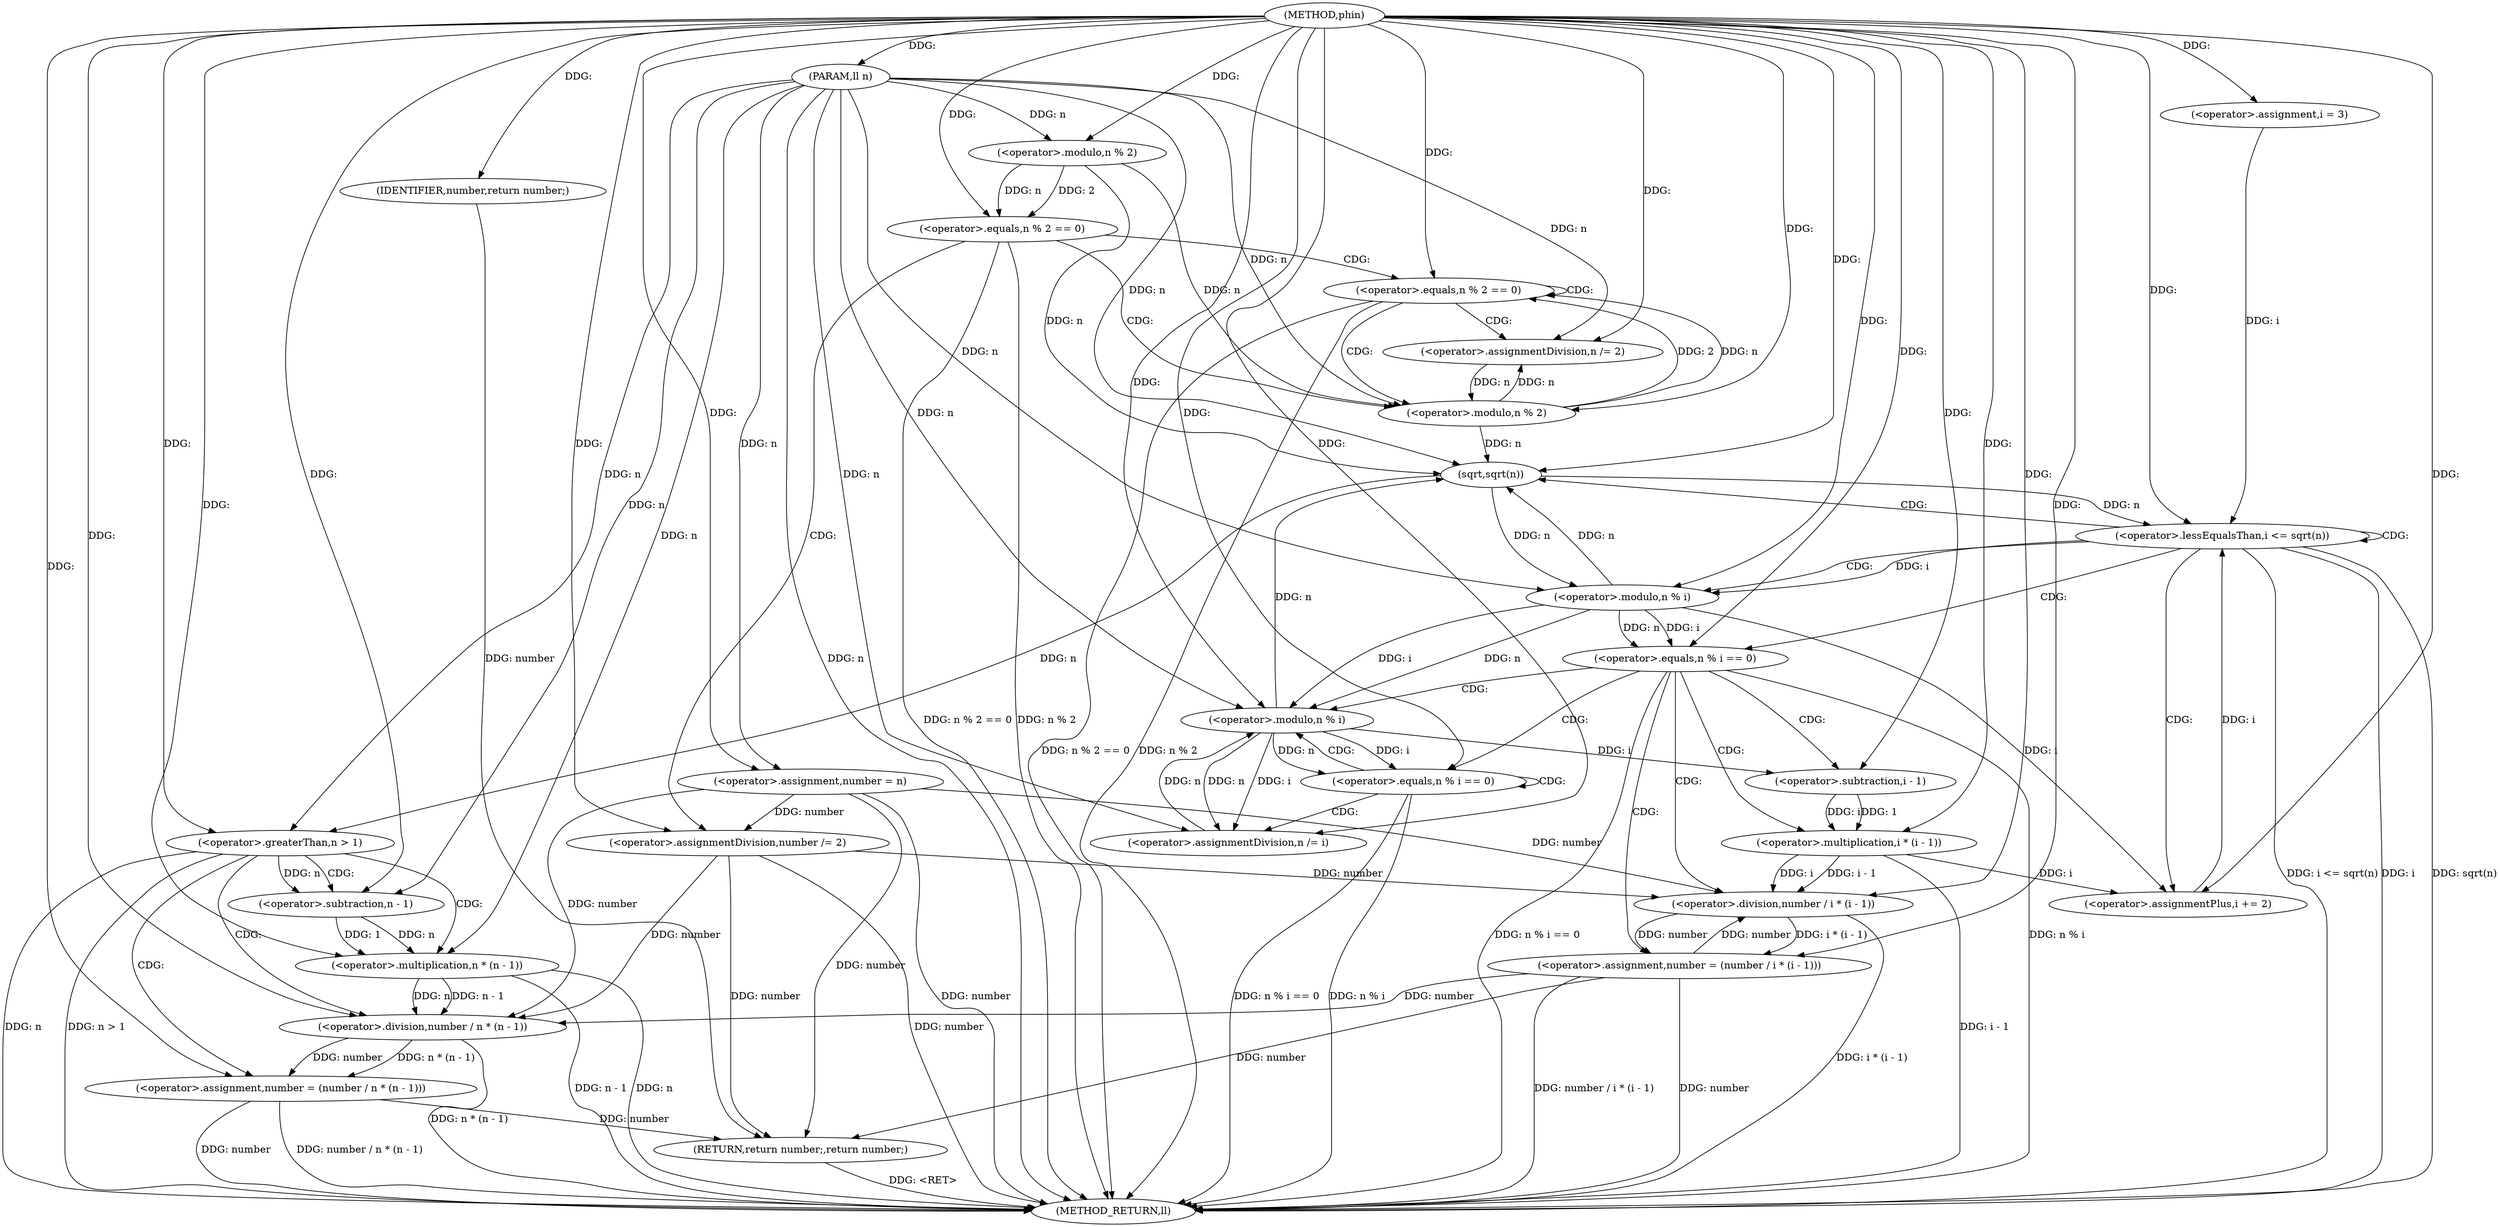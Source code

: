 digraph "phin" {  
"1000487" [label = "(METHOD,phin)" ]
"1000566" [label = "(METHOD_RETURN,ll)" ]
"1000488" [label = "(PARAM,ll n)" ]
"1000491" [label = "(<operator>.assignment,number = n)" ]
"1000564" [label = "(RETURN,return number;,return number;)" ]
"1000495" [label = "(<operator>.equals,n % 2 == 0)" ]
"1000515" [label = "(<operator>.assignment,i = 3)" ]
"1000518" [label = "(<operator>.lessEqualsThan,i <= sqrt(n))" ]
"1000522" [label = "(<operator>.assignmentPlus,i += 2)" ]
"1000552" [label = "(<operator>.greaterThan,n > 1)" ]
"1000555" [label = "(<operator>.assignment,number = (number / n * (n - 1)))" ]
"1000565" [label = "(IDENTIFIER,number,return number;)" ]
"1000501" [label = "(<operator>.assignmentDivision,number /= 2)" ]
"1000496" [label = "(<operator>.modulo,n % 2)" ]
"1000505" [label = "(<operator>.equals,n % 2 == 0)" ]
"1000510" [label = "(<operator>.assignmentDivision,n /= 2)" ]
"1000520" [label = "(sqrt,sqrt(n))" ]
"1000527" [label = "(<operator>.equals,n % i == 0)" ]
"1000557" [label = "(<operator>.division,number / n * (n - 1))" ]
"1000542" [label = "(<operator>.assignment,number = (number / i * (i - 1)))" ]
"1000559" [label = "(<operator>.multiplication,n * (n - 1))" ]
"1000506" [label = "(<operator>.modulo,n % 2)" ]
"1000528" [label = "(<operator>.modulo,n % i)" ]
"1000534" [label = "(<operator>.equals,n % i == 0)" ]
"1000539" [label = "(<operator>.assignmentDivision,n /= i)" ]
"1000561" [label = "(<operator>.subtraction,n - 1)" ]
"1000544" [label = "(<operator>.division,number / i * (i - 1))" ]
"1000535" [label = "(<operator>.modulo,n % i)" ]
"1000546" [label = "(<operator>.multiplication,i * (i - 1))" ]
"1000548" [label = "(<operator>.subtraction,i - 1)" ]
  "1000488" -> "1000566"  [ label = "DDG: n"] 
  "1000491" -> "1000566"  [ label = "DDG: number"] 
  "1000495" -> "1000566"  [ label = "DDG: n % 2"] 
  "1000495" -> "1000566"  [ label = "DDG: n % 2 == 0"] 
  "1000501" -> "1000566"  [ label = "DDG: number"] 
  "1000505" -> "1000566"  [ label = "DDG: n % 2"] 
  "1000505" -> "1000566"  [ label = "DDG: n % 2 == 0"] 
  "1000518" -> "1000566"  [ label = "DDG: i"] 
  "1000518" -> "1000566"  [ label = "DDG: sqrt(n)"] 
  "1000518" -> "1000566"  [ label = "DDG: i <= sqrt(n)"] 
  "1000552" -> "1000566"  [ label = "DDG: n"] 
  "1000552" -> "1000566"  [ label = "DDG: n > 1"] 
  "1000555" -> "1000566"  [ label = "DDG: number"] 
  "1000559" -> "1000566"  [ label = "DDG: n"] 
  "1000559" -> "1000566"  [ label = "DDG: n - 1"] 
  "1000557" -> "1000566"  [ label = "DDG: n * (n - 1)"] 
  "1000555" -> "1000566"  [ label = "DDG: number / n * (n - 1)"] 
  "1000527" -> "1000566"  [ label = "DDG: n % i"] 
  "1000527" -> "1000566"  [ label = "DDG: n % i == 0"] 
  "1000534" -> "1000566"  [ label = "DDG: n % i"] 
  "1000534" -> "1000566"  [ label = "DDG: n % i == 0"] 
  "1000542" -> "1000566"  [ label = "DDG: number"] 
  "1000546" -> "1000566"  [ label = "DDG: i - 1"] 
  "1000544" -> "1000566"  [ label = "DDG: i * (i - 1)"] 
  "1000542" -> "1000566"  [ label = "DDG: number / i * (i - 1)"] 
  "1000564" -> "1000566"  [ label = "DDG: <RET>"] 
  "1000487" -> "1000488"  [ label = "DDG: "] 
  "1000488" -> "1000491"  [ label = "DDG: n"] 
  "1000487" -> "1000491"  [ label = "DDG: "] 
  "1000565" -> "1000564"  [ label = "DDG: number"] 
  "1000491" -> "1000564"  [ label = "DDG: number"] 
  "1000501" -> "1000564"  [ label = "DDG: number"] 
  "1000555" -> "1000564"  [ label = "DDG: number"] 
  "1000542" -> "1000564"  [ label = "DDG: number"] 
  "1000487" -> "1000515"  [ label = "DDG: "] 
  "1000487" -> "1000522"  [ label = "DDG: "] 
  "1000557" -> "1000555"  [ label = "DDG: number"] 
  "1000557" -> "1000555"  [ label = "DDG: n * (n - 1)"] 
  "1000487" -> "1000565"  [ label = "DDG: "] 
  "1000496" -> "1000495"  [ label = "DDG: 2"] 
  "1000496" -> "1000495"  [ label = "DDG: n"] 
  "1000487" -> "1000495"  [ label = "DDG: "] 
  "1000487" -> "1000501"  [ label = "DDG: "] 
  "1000515" -> "1000518"  [ label = "DDG: i"] 
  "1000522" -> "1000518"  [ label = "DDG: i"] 
  "1000487" -> "1000518"  [ label = "DDG: "] 
  "1000520" -> "1000518"  [ label = "DDG: n"] 
  "1000528" -> "1000522"  [ label = "DDG: i"] 
  "1000546" -> "1000522"  [ label = "DDG: i"] 
  "1000520" -> "1000552"  [ label = "DDG: n"] 
  "1000488" -> "1000552"  [ label = "DDG: n"] 
  "1000487" -> "1000552"  [ label = "DDG: "] 
  "1000487" -> "1000555"  [ label = "DDG: "] 
  "1000488" -> "1000496"  [ label = "DDG: n"] 
  "1000487" -> "1000496"  [ label = "DDG: "] 
  "1000491" -> "1000501"  [ label = "DDG: number"] 
  "1000487" -> "1000510"  [ label = "DDG: "] 
  "1000496" -> "1000520"  [ label = "DDG: n"] 
  "1000506" -> "1000520"  [ label = "DDG: n"] 
  "1000528" -> "1000520"  [ label = "DDG: n"] 
  "1000535" -> "1000520"  [ label = "DDG: n"] 
  "1000488" -> "1000520"  [ label = "DDG: n"] 
  "1000487" -> "1000520"  [ label = "DDG: "] 
  "1000491" -> "1000557"  [ label = "DDG: number"] 
  "1000501" -> "1000557"  [ label = "DDG: number"] 
  "1000542" -> "1000557"  [ label = "DDG: number"] 
  "1000487" -> "1000557"  [ label = "DDG: "] 
  "1000559" -> "1000557"  [ label = "DDG: n"] 
  "1000559" -> "1000557"  [ label = "DDG: n - 1"] 
  "1000506" -> "1000505"  [ label = "DDG: 2"] 
  "1000506" -> "1000505"  [ label = "DDG: n"] 
  "1000487" -> "1000505"  [ label = "DDG: "] 
  "1000506" -> "1000510"  [ label = "DDG: n"] 
  "1000488" -> "1000510"  [ label = "DDG: n"] 
  "1000528" -> "1000527"  [ label = "DDG: n"] 
  "1000528" -> "1000527"  [ label = "DDG: i"] 
  "1000487" -> "1000527"  [ label = "DDG: "] 
  "1000544" -> "1000542"  [ label = "DDG: number"] 
  "1000544" -> "1000542"  [ label = "DDG: i * (i - 1)"] 
  "1000561" -> "1000559"  [ label = "DDG: n"] 
  "1000488" -> "1000559"  [ label = "DDG: n"] 
  "1000487" -> "1000559"  [ label = "DDG: "] 
  "1000561" -> "1000559"  [ label = "DDG: 1"] 
  "1000496" -> "1000506"  [ label = "DDG: n"] 
  "1000510" -> "1000506"  [ label = "DDG: n"] 
  "1000488" -> "1000506"  [ label = "DDG: n"] 
  "1000487" -> "1000506"  [ label = "DDG: "] 
  "1000520" -> "1000528"  [ label = "DDG: n"] 
  "1000488" -> "1000528"  [ label = "DDG: n"] 
  "1000487" -> "1000528"  [ label = "DDG: "] 
  "1000518" -> "1000528"  [ label = "DDG: i"] 
  "1000535" -> "1000539"  [ label = "DDG: i"] 
  "1000487" -> "1000539"  [ label = "DDG: "] 
  "1000487" -> "1000542"  [ label = "DDG: "] 
  "1000552" -> "1000561"  [ label = "DDG: n"] 
  "1000488" -> "1000561"  [ label = "DDG: n"] 
  "1000487" -> "1000561"  [ label = "DDG: "] 
  "1000535" -> "1000534"  [ label = "DDG: n"] 
  "1000535" -> "1000534"  [ label = "DDG: i"] 
  "1000487" -> "1000534"  [ label = "DDG: "] 
  "1000535" -> "1000539"  [ label = "DDG: n"] 
  "1000488" -> "1000539"  [ label = "DDG: n"] 
  "1000491" -> "1000544"  [ label = "DDG: number"] 
  "1000501" -> "1000544"  [ label = "DDG: number"] 
  "1000542" -> "1000544"  [ label = "DDG: number"] 
  "1000487" -> "1000544"  [ label = "DDG: "] 
  "1000546" -> "1000544"  [ label = "DDG: i - 1"] 
  "1000546" -> "1000544"  [ label = "DDG: i"] 
  "1000528" -> "1000535"  [ label = "DDG: n"] 
  "1000539" -> "1000535"  [ label = "DDG: n"] 
  "1000488" -> "1000535"  [ label = "DDG: n"] 
  "1000487" -> "1000535"  [ label = "DDG: "] 
  "1000528" -> "1000535"  [ label = "DDG: i"] 
  "1000548" -> "1000546"  [ label = "DDG: i"] 
  "1000487" -> "1000546"  [ label = "DDG: "] 
  "1000548" -> "1000546"  [ label = "DDG: 1"] 
  "1000535" -> "1000548"  [ label = "DDG: i"] 
  "1000487" -> "1000548"  [ label = "DDG: "] 
  "1000495" -> "1000506"  [ label = "CDG: "] 
  "1000495" -> "1000501"  [ label = "CDG: "] 
  "1000495" -> "1000505"  [ label = "CDG: "] 
  "1000518" -> "1000520"  [ label = "CDG: "] 
  "1000518" -> "1000518"  [ label = "CDG: "] 
  "1000518" -> "1000528"  [ label = "CDG: "] 
  "1000518" -> "1000522"  [ label = "CDG: "] 
  "1000518" -> "1000527"  [ label = "CDG: "] 
  "1000552" -> "1000555"  [ label = "CDG: "] 
  "1000552" -> "1000561"  [ label = "CDG: "] 
  "1000552" -> "1000557"  [ label = "CDG: "] 
  "1000552" -> "1000559"  [ label = "CDG: "] 
  "1000505" -> "1000506"  [ label = "CDG: "] 
  "1000505" -> "1000510"  [ label = "CDG: "] 
  "1000505" -> "1000505"  [ label = "CDG: "] 
  "1000527" -> "1000544"  [ label = "CDG: "] 
  "1000527" -> "1000535"  [ label = "CDG: "] 
  "1000527" -> "1000548"  [ label = "CDG: "] 
  "1000527" -> "1000546"  [ label = "CDG: "] 
  "1000527" -> "1000534"  [ label = "CDG: "] 
  "1000527" -> "1000542"  [ label = "CDG: "] 
  "1000534" -> "1000535"  [ label = "CDG: "] 
  "1000534" -> "1000539"  [ label = "CDG: "] 
  "1000534" -> "1000534"  [ label = "CDG: "] 
}

